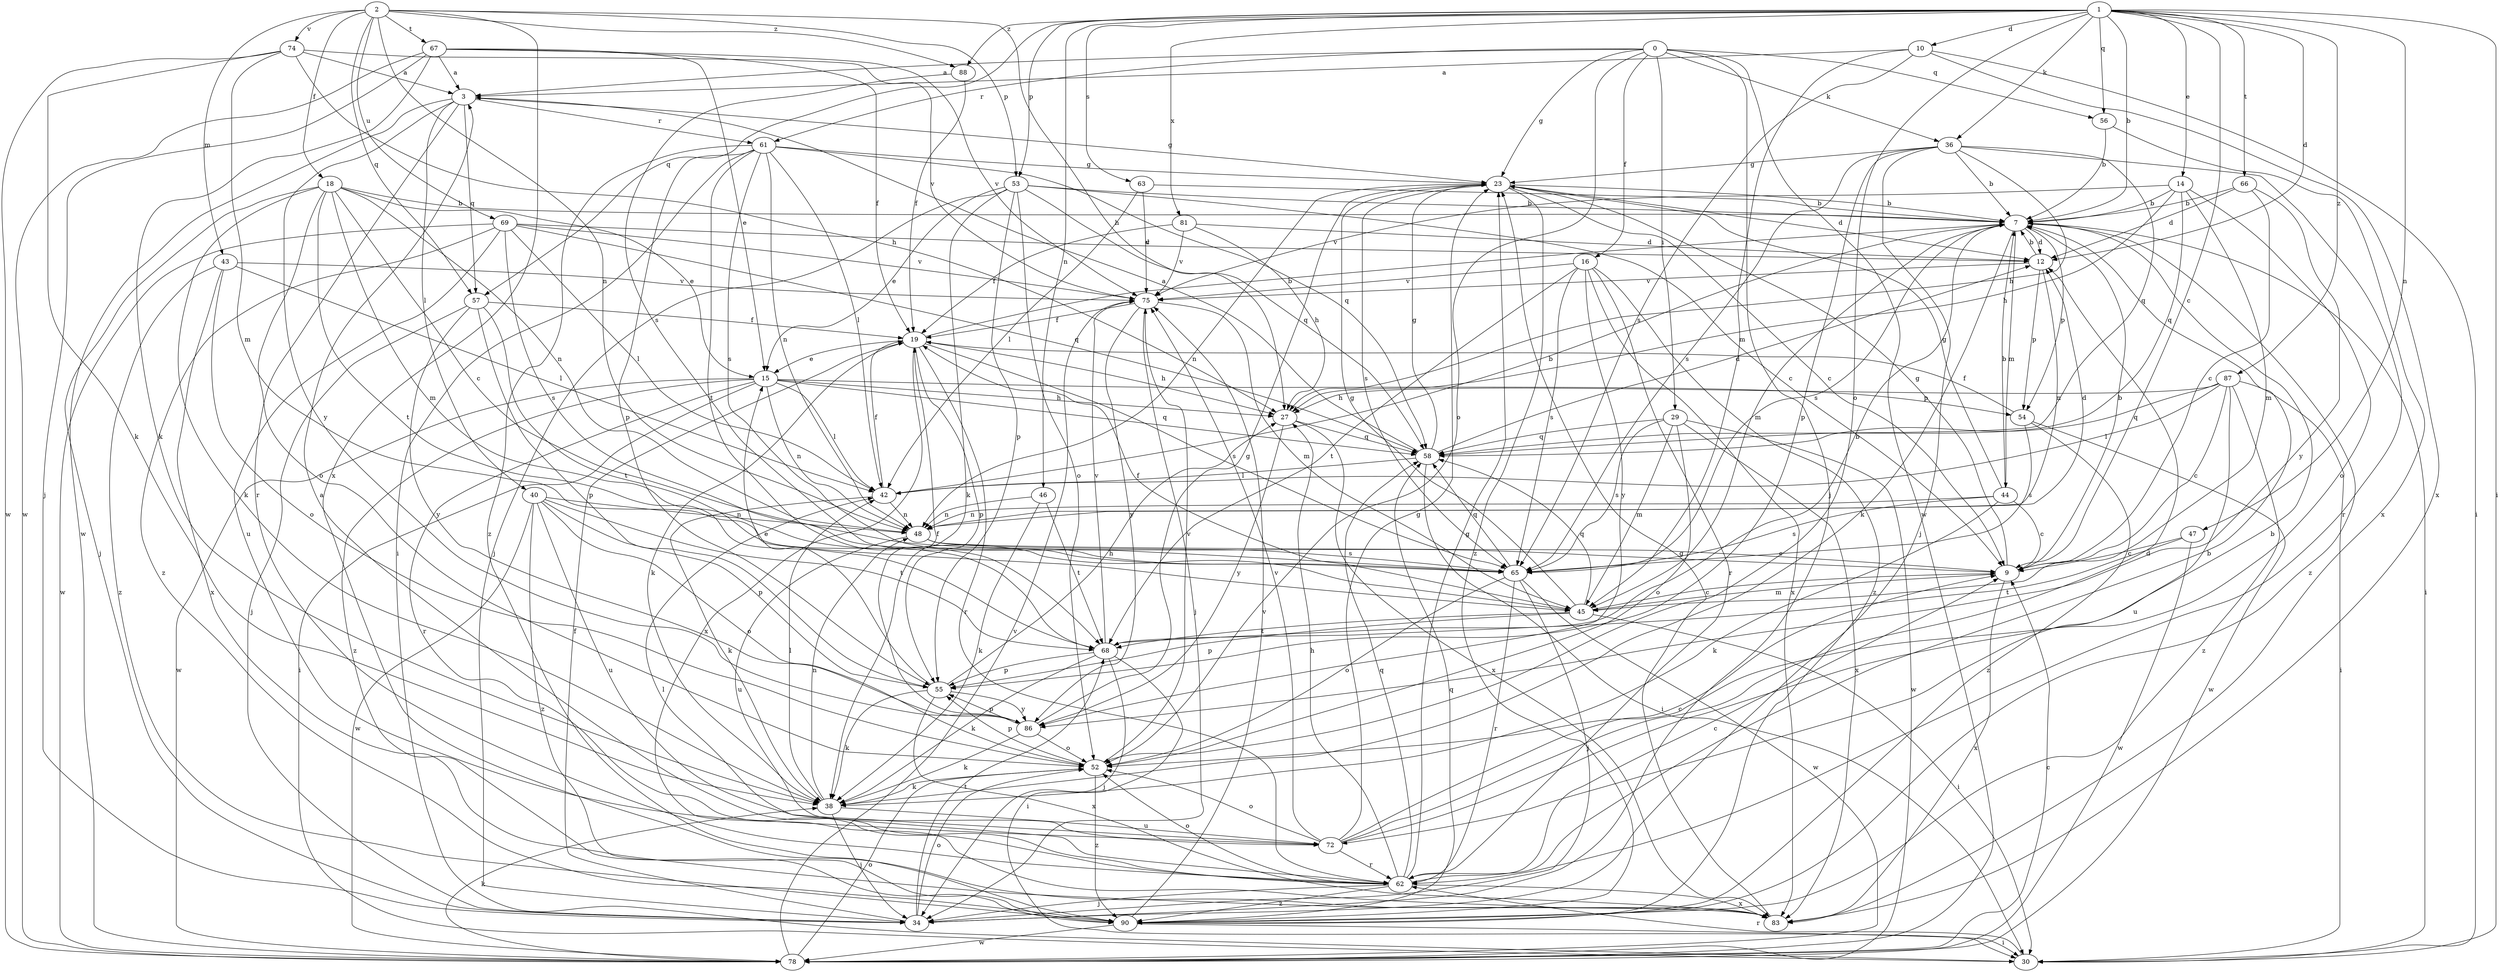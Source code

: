 strict digraph  {
0;
1;
2;
3;
7;
9;
10;
12;
14;
15;
16;
18;
19;
23;
27;
29;
30;
34;
36;
38;
40;
42;
43;
44;
45;
46;
47;
48;
52;
53;
54;
55;
56;
57;
58;
61;
62;
63;
65;
66;
67;
68;
69;
72;
74;
75;
78;
81;
83;
86;
87;
88;
90;
0 -> 3  [label=a];
0 -> 16  [label=f];
0 -> 23  [label=g];
0 -> 29  [label=i];
0 -> 34  [label=j];
0 -> 36  [label=k];
0 -> 52  [label=o];
0 -> 56  [label=q];
0 -> 61  [label=r];
0 -> 78  [label=w];
1 -> 7  [label=b];
1 -> 9  [label=c];
1 -> 10  [label=d];
1 -> 12  [label=d];
1 -> 14  [label=e];
1 -> 30  [label=i];
1 -> 36  [label=k];
1 -> 46  [label=n];
1 -> 47  [label=n];
1 -> 52  [label=o];
1 -> 53  [label=p];
1 -> 56  [label=q];
1 -> 57  [label=q];
1 -> 63  [label=s];
1 -> 66  [label=t];
1 -> 81  [label=x];
1 -> 87  [label=z];
1 -> 88  [label=z];
2 -> 18  [label=f];
2 -> 27  [label=h];
2 -> 43  [label=m];
2 -> 48  [label=n];
2 -> 53  [label=p];
2 -> 57  [label=q];
2 -> 67  [label=t];
2 -> 69  [label=u];
2 -> 74  [label=v];
2 -> 83  [label=x];
2 -> 88  [label=z];
3 -> 23  [label=g];
3 -> 40  [label=l];
3 -> 57  [label=q];
3 -> 61  [label=r];
3 -> 62  [label=r];
3 -> 78  [label=w];
3 -> 86  [label=y];
7 -> 12  [label=d];
7 -> 30  [label=i];
7 -> 38  [label=k];
7 -> 44  [label=m];
7 -> 45  [label=m];
7 -> 54  [label=p];
7 -> 65  [label=s];
7 -> 90  [label=z];
9 -> 7  [label=b];
9 -> 23  [label=g];
9 -> 45  [label=m];
9 -> 83  [label=x];
10 -> 3  [label=a];
10 -> 30  [label=i];
10 -> 45  [label=m];
10 -> 65  [label=s];
10 -> 83  [label=x];
12 -> 7  [label=b];
12 -> 48  [label=n];
12 -> 54  [label=p];
12 -> 75  [label=v];
14 -> 7  [label=b];
14 -> 27  [label=h];
14 -> 45  [label=m];
14 -> 52  [label=o];
14 -> 58  [label=q];
14 -> 75  [label=v];
15 -> 27  [label=h];
15 -> 30  [label=i];
15 -> 42  [label=l];
15 -> 48  [label=n];
15 -> 54  [label=p];
15 -> 58  [label=q];
15 -> 62  [label=r];
15 -> 78  [label=w];
15 -> 90  [label=z];
16 -> 62  [label=r];
16 -> 65  [label=s];
16 -> 68  [label=t];
16 -> 75  [label=v];
16 -> 83  [label=x];
16 -> 86  [label=y];
16 -> 90  [label=z];
18 -> 7  [label=b];
18 -> 9  [label=c];
18 -> 15  [label=e];
18 -> 34  [label=j];
18 -> 38  [label=k];
18 -> 45  [label=m];
18 -> 48  [label=n];
18 -> 52  [label=o];
18 -> 68  [label=t];
19 -> 7  [label=b];
19 -> 15  [label=e];
19 -> 27  [label=h];
19 -> 38  [label=k];
19 -> 55  [label=p];
19 -> 62  [label=r];
19 -> 65  [label=s];
19 -> 83  [label=x];
23 -> 7  [label=b];
23 -> 9  [label=c];
23 -> 12  [label=d];
23 -> 48  [label=n];
23 -> 65  [label=s];
23 -> 90  [label=z];
27 -> 58  [label=q];
27 -> 83  [label=x];
27 -> 86  [label=y];
29 -> 45  [label=m];
29 -> 52  [label=o];
29 -> 58  [label=q];
29 -> 65  [label=s];
29 -> 78  [label=w];
29 -> 83  [label=x];
30 -> 62  [label=r];
34 -> 19  [label=f];
34 -> 52  [label=o];
34 -> 68  [label=t];
36 -> 7  [label=b];
36 -> 23  [label=g];
36 -> 27  [label=h];
36 -> 34  [label=j];
36 -> 55  [label=p];
36 -> 58  [label=q];
36 -> 62  [label=r];
36 -> 65  [label=s];
38 -> 34  [label=j];
38 -> 42  [label=l];
38 -> 48  [label=n];
38 -> 72  [label=u];
40 -> 48  [label=n];
40 -> 52  [label=o];
40 -> 55  [label=p];
40 -> 68  [label=t];
40 -> 72  [label=u];
40 -> 78  [label=w];
40 -> 90  [label=z];
42 -> 7  [label=b];
42 -> 19  [label=f];
42 -> 38  [label=k];
42 -> 48  [label=n];
43 -> 42  [label=l];
43 -> 52  [label=o];
43 -> 75  [label=v];
43 -> 83  [label=x];
43 -> 90  [label=z];
44 -> 7  [label=b];
44 -> 9  [label=c];
44 -> 23  [label=g];
44 -> 38  [label=k];
44 -> 48  [label=n];
44 -> 65  [label=s];
45 -> 9  [label=c];
45 -> 19  [label=f];
45 -> 23  [label=g];
45 -> 30  [label=i];
45 -> 55  [label=p];
45 -> 58  [label=q];
45 -> 68  [label=t];
46 -> 38  [label=k];
46 -> 48  [label=n];
46 -> 68  [label=t];
47 -> 9  [label=c];
47 -> 68  [label=t];
47 -> 78  [label=w];
48 -> 9  [label=c];
48 -> 12  [label=d];
48 -> 65  [label=s];
48 -> 72  [label=u];
52 -> 38  [label=k];
52 -> 55  [label=p];
52 -> 75  [label=v];
52 -> 90  [label=z];
53 -> 7  [label=b];
53 -> 9  [label=c];
53 -> 15  [label=e];
53 -> 34  [label=j];
53 -> 38  [label=k];
53 -> 52  [label=o];
53 -> 55  [label=p];
53 -> 58  [label=q];
54 -> 19  [label=f];
54 -> 65  [label=s];
54 -> 78  [label=w];
54 -> 90  [label=z];
55 -> 15  [label=e];
55 -> 27  [label=h];
55 -> 38  [label=k];
55 -> 83  [label=x];
55 -> 86  [label=y];
56 -> 7  [label=b];
56 -> 83  [label=x];
57 -> 19  [label=f];
57 -> 34  [label=j];
57 -> 55  [label=p];
57 -> 68  [label=t];
57 -> 86  [label=y];
58 -> 3  [label=a];
58 -> 12  [label=d];
58 -> 23  [label=g];
58 -> 30  [label=i];
58 -> 42  [label=l];
61 -> 23  [label=g];
61 -> 30  [label=i];
61 -> 42  [label=l];
61 -> 48  [label=n];
61 -> 55  [label=p];
61 -> 58  [label=q];
61 -> 65  [label=s];
61 -> 68  [label=t];
61 -> 90  [label=z];
62 -> 3  [label=a];
62 -> 7  [label=b];
62 -> 9  [label=c];
62 -> 23  [label=g];
62 -> 27  [label=h];
62 -> 34  [label=j];
62 -> 42  [label=l];
62 -> 52  [label=o];
62 -> 58  [label=q];
62 -> 83  [label=x];
62 -> 90  [label=z];
63 -> 7  [label=b];
63 -> 42  [label=l];
63 -> 75  [label=v];
65 -> 34  [label=j];
65 -> 52  [label=o];
65 -> 58  [label=q];
65 -> 62  [label=r];
65 -> 78  [label=w];
66 -> 7  [label=b];
66 -> 9  [label=c];
66 -> 12  [label=d];
66 -> 86  [label=y];
67 -> 3  [label=a];
67 -> 15  [label=e];
67 -> 19  [label=f];
67 -> 34  [label=j];
67 -> 38  [label=k];
67 -> 75  [label=v];
67 -> 78  [label=w];
68 -> 7  [label=b];
68 -> 30  [label=i];
68 -> 34  [label=j];
68 -> 38  [label=k];
68 -> 55  [label=p];
68 -> 75  [label=v];
69 -> 12  [label=d];
69 -> 42  [label=l];
69 -> 58  [label=q];
69 -> 65  [label=s];
69 -> 72  [label=u];
69 -> 75  [label=v];
69 -> 78  [label=w];
69 -> 90  [label=z];
72 -> 7  [label=b];
72 -> 9  [label=c];
72 -> 12  [label=d];
72 -> 23  [label=g];
72 -> 52  [label=o];
72 -> 62  [label=r];
72 -> 75  [label=v];
74 -> 3  [label=a];
74 -> 27  [label=h];
74 -> 38  [label=k];
74 -> 45  [label=m];
74 -> 75  [label=v];
74 -> 78  [label=w];
75 -> 19  [label=f];
75 -> 34  [label=j];
75 -> 45  [label=m];
75 -> 86  [label=y];
78 -> 9  [label=c];
78 -> 38  [label=k];
78 -> 52  [label=o];
78 -> 75  [label=v];
81 -> 12  [label=d];
81 -> 19  [label=f];
81 -> 27  [label=h];
81 -> 75  [label=v];
83 -> 23  [label=g];
86 -> 19  [label=f];
86 -> 23  [label=g];
86 -> 38  [label=k];
86 -> 52  [label=o];
86 -> 55  [label=p];
87 -> 9  [label=c];
87 -> 27  [label=h];
87 -> 30  [label=i];
87 -> 42  [label=l];
87 -> 58  [label=q];
87 -> 72  [label=u];
87 -> 90  [label=z];
88 -> 19  [label=f];
88 -> 65  [label=s];
90 -> 30  [label=i];
90 -> 58  [label=q];
90 -> 75  [label=v];
90 -> 78  [label=w];
}
